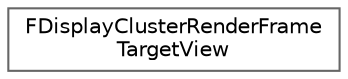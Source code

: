 digraph "Graphical Class Hierarchy"
{
 // INTERACTIVE_SVG=YES
 // LATEX_PDF_SIZE
  bgcolor="transparent";
  edge [fontname=Helvetica,fontsize=10,labelfontname=Helvetica,labelfontsize=10];
  node [fontname=Helvetica,fontsize=10,shape=box,height=0.2,width=0.4];
  rankdir="LR";
  Node0 [id="Node000000",label="FDisplayClusterRenderFrame\lTargetView",height=0.2,width=0.4,color="grey40", fillcolor="white", style="filled",URL="$d8/d42/structFDisplayClusterRenderFrameTargetView.html",tooltip="nDisplay: DCViewport context for render in UE View"];
}
